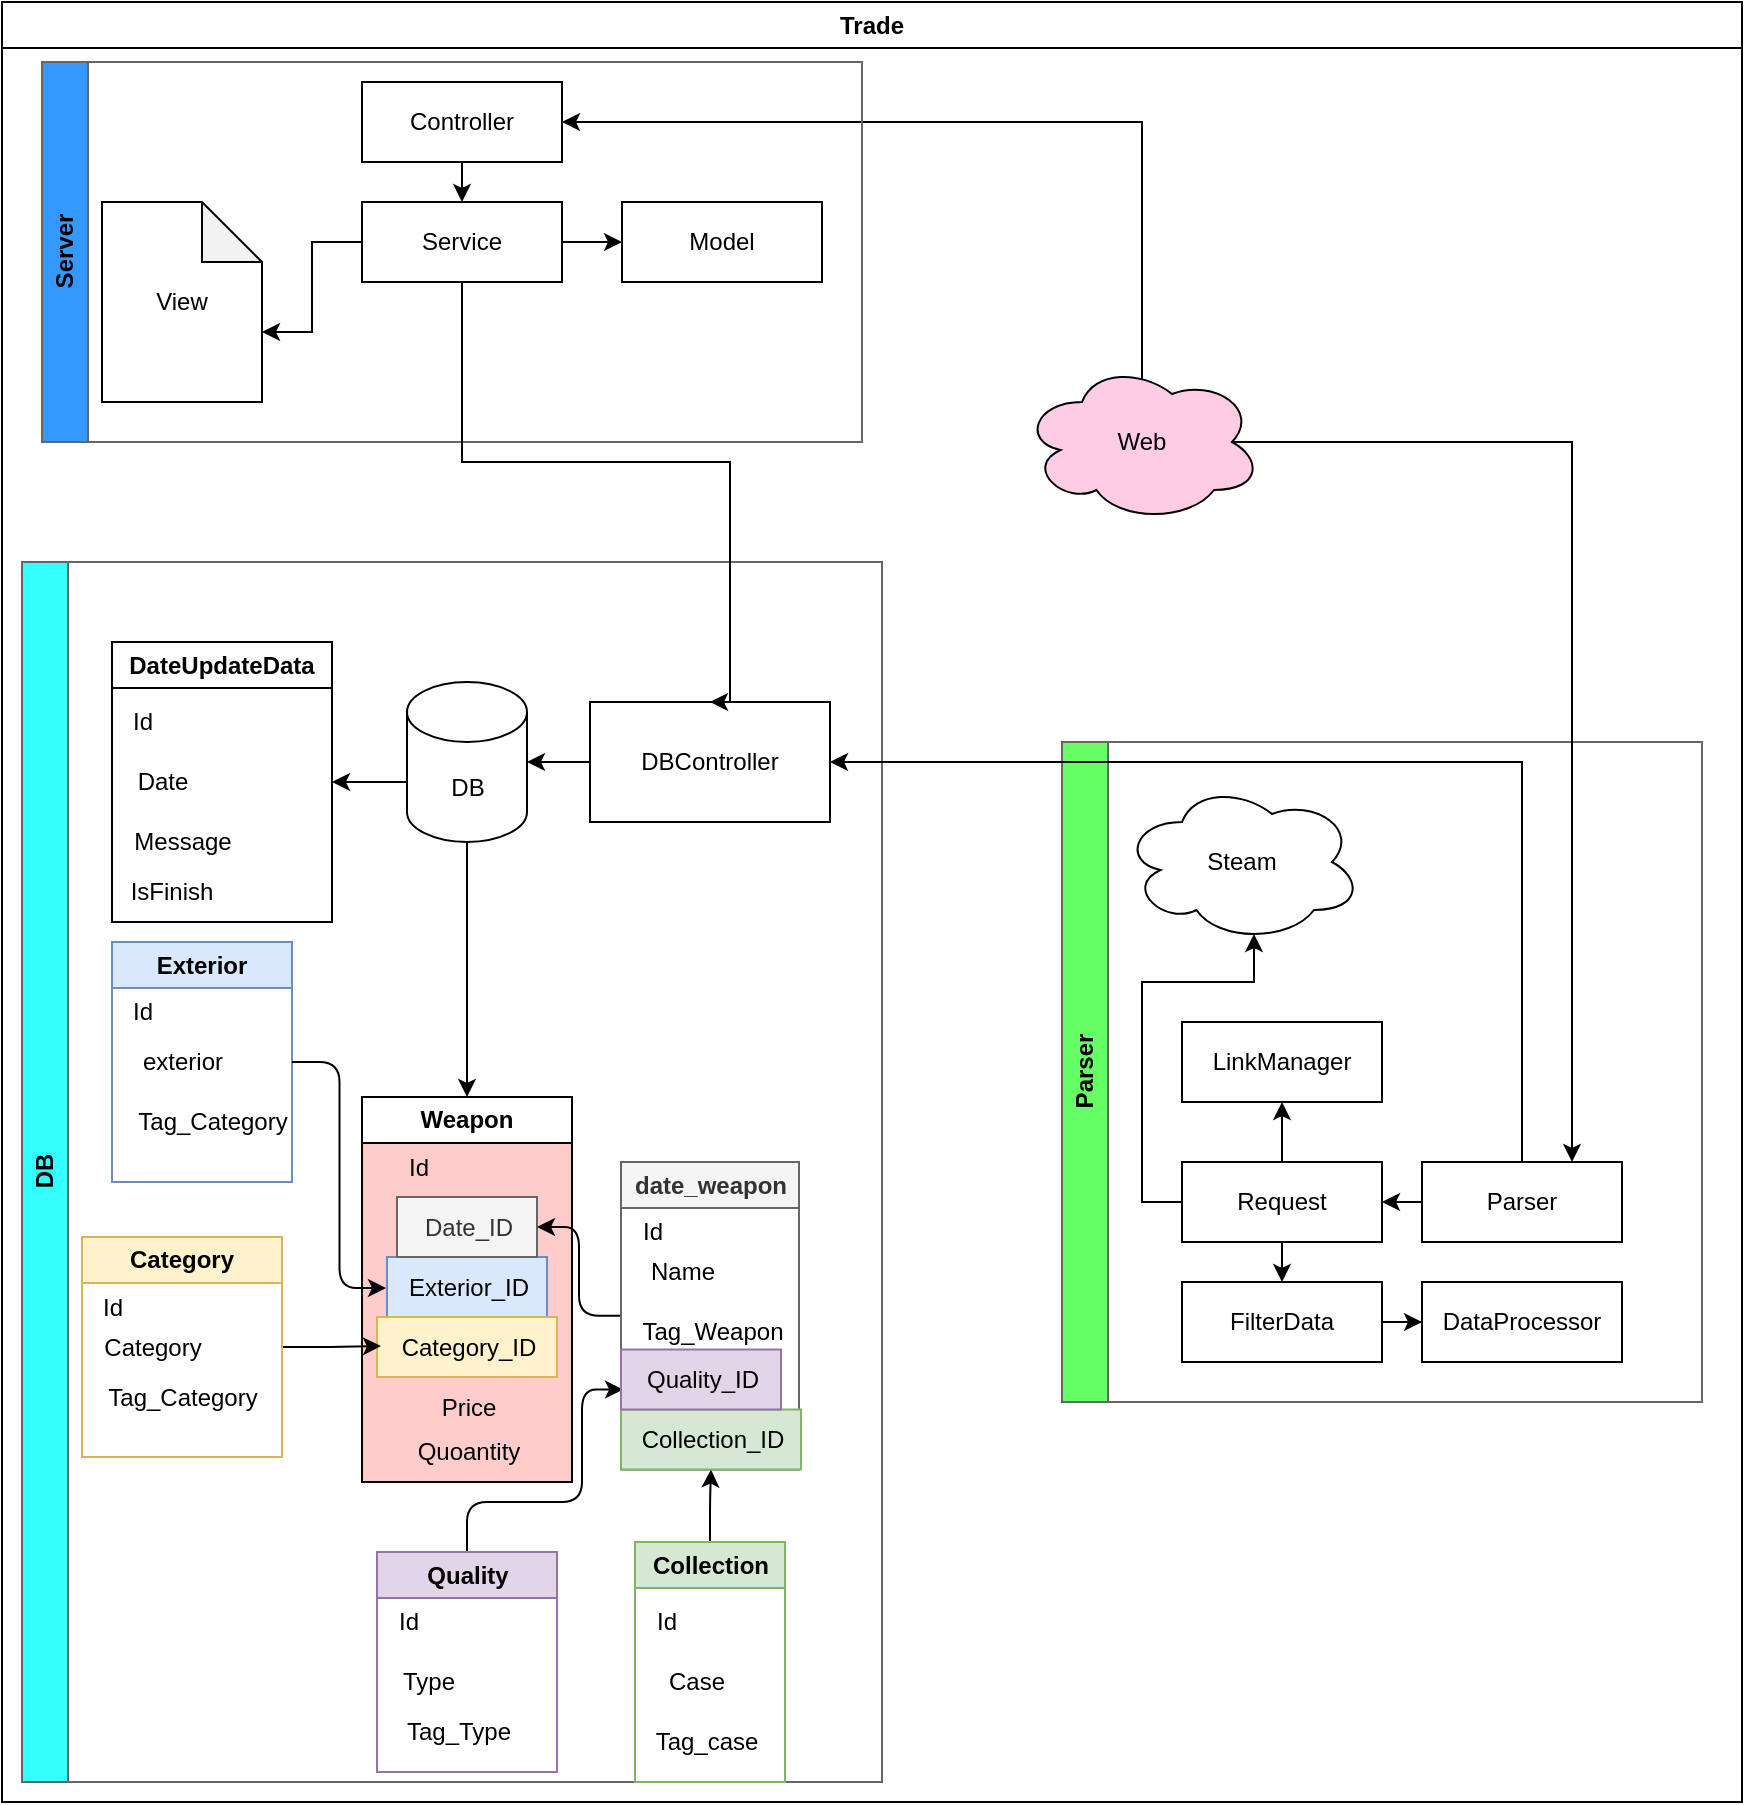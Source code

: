 <mxfile version="20.5.3" type="embed"><diagram name="Страница 1" id="D8VjGTFtySFa3QZUzDG5"><mxGraphModel dx="606" dy="648" grid="1" gridSize="10" guides="1" tooltips="1" connect="1" arrows="1" fold="1" page="1" pageScale="1" pageWidth="827" pageHeight="1169" math="0" shadow="0"><root><mxCell id="0"/><mxCell id="1" parent="0"/><mxCell id="z8009dkVHjQI7auOmtp0-8" value="Trade&lt;br&gt;" style="swimlane;whiteSpace=wrap;html=1;swimlaneFillColor=none;fillColor=none;shadow=0;rounded=0;glass=0;" parent="1" vertex="1"><mxGeometry x="40" y="80" width="870" height="900" as="geometry"><mxRectangle x="120" y="190" width="140" height="30" as="alternateBounds"/></mxGeometry></mxCell><mxCell id="z8009dkVHjQI7auOmtp0-76" value="DB&lt;br&gt;" style="swimlane;horizontal=0;whiteSpace=wrap;html=1;strokeColor=#666666;fillColor=#33FFFF;" parent="z8009dkVHjQI7auOmtp0-8" vertex="1"><mxGeometry x="10" y="280" width="430" height="610" as="geometry"><mxRectangle x="30" y="600" width="40" height="50" as="alternateBounds"/></mxGeometry></mxCell><mxCell id="z8009dkVHjQI7auOmtp0-1" value="DB&lt;br&gt;" style="shape=cylinder3;whiteSpace=wrap;html=1;boundedLbl=1;backgroundOutline=1;size=15;" parent="z8009dkVHjQI7auOmtp0-76" vertex="1"><mxGeometry x="192.5" y="60" width="60" height="80" as="geometry"/></mxCell><mxCell id="z8009dkVHjQI7auOmtp0-4" value="DateUpdateData&lt;br&gt;" style="swimlane;whiteSpace=wrap;html=1;swimlaneFillColor=default;" parent="z8009dkVHjQI7auOmtp0-76" vertex="1"><mxGeometry x="45" y="40" width="110" height="140" as="geometry"><mxRectangle x="20" y="390" width="130" height="30" as="alternateBounds"/></mxGeometry></mxCell><mxCell id="z8009dkVHjQI7auOmtp0-7" value="Date&lt;br&gt;" style="text;html=1;align=center;verticalAlign=middle;resizable=0;points=[];autosize=1;strokeColor=none;fillColor=none;" parent="z8009dkVHjQI7auOmtp0-4" vertex="1"><mxGeometry y="55" width="50" height="30" as="geometry"/></mxCell><mxCell id="z8009dkVHjQI7auOmtp0-6" value="Id&lt;br&gt;" style="text;html=1;align=center;verticalAlign=middle;resizable=0;points=[];autosize=1;strokeColor=none;fillColor=none;" parent="z8009dkVHjQI7auOmtp0-4" vertex="1"><mxGeometry y="25" width="30" height="30" as="geometry"/></mxCell><mxCell id="z8009dkVHjQI7auOmtp0-9" value="Message&lt;br&gt;" style="text;html=1;align=center;verticalAlign=middle;resizable=0;points=[];autosize=1;strokeColor=none;fillColor=none;" parent="z8009dkVHjQI7auOmtp0-4" vertex="1"><mxGeometry y="85" width="70" height="30" as="geometry"/></mxCell><mxCell id="2" value="IsFinish&lt;br&gt;" style="text;html=1;strokeColor=none;fillColor=none;align=center;verticalAlign=middle;whiteSpace=wrap;rounded=0;" parent="z8009dkVHjQI7auOmtp0-4" vertex="1"><mxGeometry y="110" width="60" height="30" as="geometry"/></mxCell><mxCell id="z8009dkVHjQI7auOmtp0-58" style="edgeStyle=orthogonalEdgeStyle;rounded=0;orthogonalLoop=1;jettySize=auto;html=1;exitX=0;exitY=0.5;exitDx=0;exitDy=0;exitPerimeter=0;entryX=1;entryY=0.5;entryDx=0;entryDy=0;" parent="z8009dkVHjQI7auOmtp0-76" source="z8009dkVHjQI7auOmtp0-1" target="z8009dkVHjQI7auOmtp0-4" edge="1"><mxGeometry relative="1" as="geometry"><Array as="points"><mxPoint x="193" y="110"/></Array></mxGeometry></mxCell><mxCell id="z8009dkVHjQI7auOmtp0-16" value="Exterior&lt;br&gt;" style="swimlane;whiteSpace=wrap;html=1;fillColor=#dae8fc;strokeColor=#6c8ebf;swimlaneFillColor=default;" parent="z8009dkVHjQI7auOmtp0-76" vertex="1"><mxGeometry x="45" y="190" width="90" height="120" as="geometry"/></mxCell><mxCell id="z8009dkVHjQI7auOmtp0-17" value="Id&lt;br&gt;" style="text;html=1;align=center;verticalAlign=middle;resizable=0;points=[];autosize=1;strokeColor=none;fillColor=none;" parent="z8009dkVHjQI7auOmtp0-16" vertex="1"><mxGeometry y="20" width="30" height="30" as="geometry"/></mxCell><mxCell id="z8009dkVHjQI7auOmtp0-18" value="exterior" style="text;html=1;align=center;verticalAlign=middle;resizable=0;points=[];autosize=1;strokeColor=none;fillColor=none;" parent="z8009dkVHjQI7auOmtp0-16" vertex="1"><mxGeometry x="5" y="45" width="60" height="30" as="geometry"/></mxCell><mxCell id="z8009dkVHjQI7auOmtp0-19" value="Tag_Category&lt;br&gt;" style="text;html=1;align=center;verticalAlign=middle;resizable=0;points=[];autosize=1;strokeColor=none;fillColor=none;" parent="z8009dkVHjQI7auOmtp0-16" vertex="1"><mxGeometry y="75" width="100" height="30" as="geometry"/></mxCell><mxCell id="z8009dkVHjQI7auOmtp0-22" value="Weapon" style="swimlane;whiteSpace=wrap;html=1;swimlaneFillColor=#FFCCCC;" parent="z8009dkVHjQI7auOmtp0-76" vertex="1"><mxGeometry x="170" y="267.5" width="105" height="192.5" as="geometry"/></mxCell><mxCell id="z8009dkVHjQI7auOmtp0-23" value="Id&lt;br&gt;" style="text;html=1;align=center;verticalAlign=middle;resizable=0;points=[];autosize=1;strokeColor=none;fillColor=none;" parent="z8009dkVHjQI7auOmtp0-22" vertex="1"><mxGeometry x="12.5" y="20" width="30" height="30" as="geometry"/></mxCell><mxCell id="z8009dkVHjQI7auOmtp0-28" value="Exterior_ID" style="text;html=1;align=center;verticalAlign=middle;resizable=0;points=[];autosize=1;strokeColor=#6c8ebf;fillColor=#dae8fc;" parent="z8009dkVHjQI7auOmtp0-22" vertex="1"><mxGeometry x="12.5" y="80" width="80" height="30" as="geometry"/></mxCell><mxCell id="z8009dkVHjQI7auOmtp0-55" value="Category_ID" style="text;html=1;align=center;verticalAlign=middle;resizable=0;points=[];autosize=1;strokeColor=#d6b656;fillColor=#fff2cc;" parent="z8009dkVHjQI7auOmtp0-22" vertex="1"><mxGeometry x="7.5" y="110" width="90" height="30" as="geometry"/></mxCell><mxCell id="z8009dkVHjQI7auOmtp0-77" value="Date_ID" style="text;html=1;align=center;verticalAlign=middle;resizable=0;points=[];autosize=1;strokeColor=#666666;fillColor=#f5f5f5;fontColor=#333333;" parent="z8009dkVHjQI7auOmtp0-22" vertex="1"><mxGeometry x="17.5" y="50" width="70" height="30" as="geometry"/></mxCell><mxCell id="5" value="Price&lt;br&gt;" style="text;html=1;align=center;verticalAlign=middle;resizable=0;points=[];autosize=1;strokeColor=none;fillColor=none;" parent="z8009dkVHjQI7auOmtp0-22" vertex="1"><mxGeometry x="27.5" y="140" width="50" height="30" as="geometry"/></mxCell><mxCell id="6" value="Quoantity" style="text;html=1;align=center;verticalAlign=middle;resizable=0;points=[];autosize=1;strokeColor=none;fillColor=none;" parent="z8009dkVHjQI7auOmtp0-22" vertex="1"><mxGeometry x="17.5" y="162.5" width="70" height="30" as="geometry"/></mxCell><mxCell id="z8009dkVHjQI7auOmtp0-75" style="edgeStyle=orthogonalEdgeStyle;rounded=0;orthogonalLoop=1;jettySize=auto;html=1;exitX=0.5;exitY=1;exitDx=0;exitDy=0;exitPerimeter=0;entryX=0.5;entryY=0;entryDx=0;entryDy=0;" parent="z8009dkVHjQI7auOmtp0-76" source="z8009dkVHjQI7auOmtp0-1" target="z8009dkVHjQI7auOmtp0-22" edge="1"><mxGeometry relative="1" as="geometry"/></mxCell><mxCell id="12" style="edgeStyle=orthogonalEdgeStyle;rounded=1;orthogonalLoop=1;jettySize=auto;html=1;exitX=0.5;exitY=0;exitDx=0;exitDy=0;" edge="1" parent="z8009dkVHjQI7auOmtp0-76" source="z8009dkVHjQI7auOmtp0-10" target="z8009dkVHjQI7auOmtp0-27"><mxGeometry relative="1" as="geometry"/></mxCell><mxCell id="z8009dkVHjQI7auOmtp0-10" value="Collection&lt;br&gt;" style="swimlane;whiteSpace=wrap;html=1;fillColor=#d5e8d4;strokeColor=#82b366;swimlaneFillColor=default;" parent="z8009dkVHjQI7auOmtp0-76" vertex="1"><mxGeometry x="306.5" y="490" width="75" height="120" as="geometry"/></mxCell><mxCell id="z8009dkVHjQI7auOmtp0-14" value="Case&lt;br&gt;" style="text;html=1;align=center;verticalAlign=middle;resizable=0;points=[];autosize=1;strokeColor=none;fillColor=none;" parent="z8009dkVHjQI7auOmtp0-10" vertex="1"><mxGeometry x="5" y="55" width="50" height="30" as="geometry"/></mxCell><mxCell id="z8009dkVHjQI7auOmtp0-13" value="Id&lt;br&gt;" style="text;html=1;align=center;verticalAlign=middle;resizable=0;points=[];autosize=1;strokeColor=none;fillColor=none;" parent="z8009dkVHjQI7auOmtp0-10" vertex="1"><mxGeometry y="25" width="30" height="30" as="geometry"/></mxCell><mxCell id="z8009dkVHjQI7auOmtp0-15" value="Tag_case" style="text;html=1;align=center;verticalAlign=middle;resizable=0;points=[];autosize=1;strokeColor=none;fillColor=none;" parent="z8009dkVHjQI7auOmtp0-10" vertex="1"><mxGeometry y="85" width="70" height="30" as="geometry"/></mxCell><mxCell id="20" style="edgeStyle=orthogonalEdgeStyle;rounded=0;orthogonalLoop=1;jettySize=auto;html=1;exitX=1;exitY=0.5;exitDx=0;exitDy=0;entryX=0.022;entryY=0.483;entryDx=0;entryDy=0;entryPerimeter=0;" edge="1" parent="z8009dkVHjQI7auOmtp0-76" source="z8009dkVHjQI7auOmtp0-50" target="z8009dkVHjQI7auOmtp0-55"><mxGeometry relative="1" as="geometry"/></mxCell><mxCell id="z8009dkVHjQI7auOmtp0-50" value="Category" style="swimlane;whiteSpace=wrap;html=1;fillColor=#fff2cc;strokeColor=#d6b656;swimlaneFillColor=default;" parent="z8009dkVHjQI7auOmtp0-76" vertex="1"><mxGeometry x="30" y="337.5" width="100" height="110" as="geometry"/></mxCell><mxCell id="z8009dkVHjQI7auOmtp0-51" value="Id" style="text;html=1;align=center;verticalAlign=middle;resizable=0;points=[];autosize=1;strokeColor=none;fillColor=none;" parent="z8009dkVHjQI7auOmtp0-50" vertex="1"><mxGeometry y="20" width="30" height="30" as="geometry"/></mxCell><mxCell id="z8009dkVHjQI7auOmtp0-52" value="Category" style="text;html=1;align=center;verticalAlign=middle;resizable=0;points=[];autosize=1;strokeColor=none;fillColor=none;" parent="z8009dkVHjQI7auOmtp0-50" vertex="1"><mxGeometry y="40" width="70" height="30" as="geometry"/></mxCell><mxCell id="z8009dkVHjQI7auOmtp0-53" value="Tag_Category" style="text;html=1;align=center;verticalAlign=middle;resizable=0;points=[];autosize=1;strokeColor=none;fillColor=none;" parent="z8009dkVHjQI7auOmtp0-50" vertex="1"><mxGeometry y="65" width="100" height="30" as="geometry"/></mxCell><mxCell id="19" style="edgeStyle=orthogonalEdgeStyle;rounded=1;orthogonalLoop=1;jettySize=auto;html=1;exitX=0.5;exitY=0;exitDx=0;exitDy=0;entryX=0.013;entryY=0.667;entryDx=0;entryDy=0;entryPerimeter=0;" edge="1" parent="z8009dkVHjQI7auOmtp0-76" source="z8009dkVHjQI7auOmtp0-29" target="z8009dkVHjQI7auOmtp0-45"><mxGeometry relative="1" as="geometry"><Array as="points"><mxPoint x="223" y="470"/><mxPoint x="280" y="470"/><mxPoint x="280" y="414"/></Array></mxGeometry></mxCell><mxCell id="z8009dkVHjQI7auOmtp0-29" value="Quality&lt;br&gt;" style="swimlane;whiteSpace=wrap;html=1;fillColor=#e1d5e7;strokeColor=#9673a6;swimlaneFillColor=default;" parent="z8009dkVHjQI7auOmtp0-76" vertex="1"><mxGeometry x="177.5" y="495" width="90" height="110" as="geometry"/></mxCell><mxCell id="z8009dkVHjQI7auOmtp0-47" value="Id&lt;br&gt;" style="text;html=1;align=center;verticalAlign=middle;resizable=0;points=[];autosize=1;strokeColor=none;fillColor=none;" parent="z8009dkVHjQI7auOmtp0-29" vertex="1"><mxGeometry y="20" width="30" height="30" as="geometry"/></mxCell><mxCell id="z8009dkVHjQI7auOmtp0-48" value="Type" style="text;html=1;align=center;verticalAlign=middle;resizable=0;points=[];autosize=1;strokeColor=none;fillColor=none;" parent="z8009dkVHjQI7auOmtp0-29" vertex="1"><mxGeometry y="50" width="50" height="30" as="geometry"/></mxCell><mxCell id="z8009dkVHjQI7auOmtp0-49" value="Tag_Type&lt;br&gt;" style="text;html=1;align=center;verticalAlign=middle;resizable=0;points=[];autosize=1;strokeColor=none;fillColor=none;" parent="z8009dkVHjQI7auOmtp0-29" vertex="1"><mxGeometry y="75" width="80" height="30" as="geometry"/></mxCell><mxCell id="z8009dkVHjQI7auOmtp0-120" style="edgeStyle=orthogonalEdgeStyle;rounded=0;orthogonalLoop=1;jettySize=auto;html=1;exitX=0;exitY=0.5;exitDx=0;exitDy=0;entryX=1;entryY=0.5;entryDx=0;entryDy=0;entryPerimeter=0;" parent="z8009dkVHjQI7auOmtp0-76" source="z8009dkVHjQI7auOmtp0-105" target="z8009dkVHjQI7auOmtp0-1" edge="1"><mxGeometry relative="1" as="geometry"/></mxCell><mxCell id="z8009dkVHjQI7auOmtp0-105" value="DBController" style="whiteSpace=wrap;html=1;" parent="z8009dkVHjQI7auOmtp0-76" vertex="1"><mxGeometry x="284" y="70" width="120" height="60" as="geometry"/></mxCell><mxCell id="22" style="edgeStyle=orthogonalEdgeStyle;rounded=1;orthogonalLoop=1;jettySize=auto;html=1;" edge="1" parent="z8009dkVHjQI7auOmtp0-76" source="3" target="z8009dkVHjQI7auOmtp0-77"><mxGeometry relative="1" as="geometry"/></mxCell><mxCell id="3" value="date_weapon" style="swimlane;whiteSpace=wrap;html=1;fillColor=#f5f5f5;strokeColor=#666666;swimlaneFillColor=default;fontColor=#333333;" parent="z8009dkVHjQI7auOmtp0-76" vertex="1"><mxGeometry x="299.5" y="300" width="89" height="153.75" as="geometry"/></mxCell><mxCell id="4" value="Id&lt;br&gt;" style="text;html=1;align=center;verticalAlign=middle;resizable=0;points=[];autosize=1;strokeColor=none;fillColor=none;" parent="3" vertex="1"><mxGeometry y="20" width="30" height="30" as="geometry"/></mxCell><mxCell id="z8009dkVHjQI7auOmtp0-24" value="Name" style="text;html=1;align=center;verticalAlign=middle;resizable=0;points=[];autosize=1;strokeColor=none;fillColor=none;" parent="3" vertex="1"><mxGeometry y="40" width="60" height="30" as="geometry"/></mxCell><mxCell id="z8009dkVHjQI7auOmtp0-25" value="Tag_Weapon&lt;br&gt;" style="text;html=1;align=center;verticalAlign=middle;resizable=0;points=[];autosize=1;strokeColor=none;fillColor=none;" parent="3" vertex="1"><mxGeometry y="70" width="90" height="30" as="geometry"/></mxCell><mxCell id="z8009dkVHjQI7auOmtp0-27" value="Collection_ID&lt;br&gt;" style="text;html=1;align=center;verticalAlign=middle;resizable=0;points=[];autosize=1;strokeColor=#82b366;fillColor=#d5e8d4;" parent="3" vertex="1"><mxGeometry y="123.75" width="90" height="30" as="geometry"/></mxCell><mxCell id="z8009dkVHjQI7auOmtp0-45" value="Quality_ID" style="text;html=1;align=center;verticalAlign=middle;resizable=0;points=[];autosize=1;strokeColor=#9673a6;fillColor=#e1d5e7;" parent="3" vertex="1"><mxGeometry y="93.75" width="80" height="30" as="geometry"/></mxCell><mxCell id="23" style="edgeStyle=orthogonalEdgeStyle;rounded=1;orthogonalLoop=1;jettySize=auto;html=1;exitX=1;exitY=0.5;exitDx=0;exitDy=0;entryX=-0.006;entryY=0.517;entryDx=0;entryDy=0;entryPerimeter=0;" edge="1" parent="z8009dkVHjQI7auOmtp0-76" source="z8009dkVHjQI7auOmtp0-16" target="z8009dkVHjQI7auOmtp0-28"><mxGeometry relative="1" as="geometry"/></mxCell><mxCell id="z8009dkVHjQI7auOmtp0-86" value="Parser&lt;br&gt;" style="swimlane;horizontal=0;whiteSpace=wrap;html=1;strokeColor=#666666;fillColor=#66FF66;" parent="z8009dkVHjQI7auOmtp0-8" vertex="1"><mxGeometry x="530" y="370" width="320" height="330" as="geometry"><mxRectangle x="470" y="720" width="40" height="70" as="alternateBounds"/></mxGeometry></mxCell><mxCell id="z8009dkVHjQI7auOmtp0-90" value="LinkManager" style="rounded=0;whiteSpace=wrap;html=1;" parent="z8009dkVHjQI7auOmtp0-86" vertex="1"><mxGeometry x="60" y="140" width="100" height="40" as="geometry"/></mxCell><mxCell id="z8009dkVHjQI7auOmtp0-94" style="edgeStyle=orthogonalEdgeStyle;rounded=0;orthogonalLoop=1;jettySize=auto;html=1;exitX=0.5;exitY=1;exitDx=0;exitDy=0;entryX=0.5;entryY=0;entryDx=0;entryDy=0;" parent="z8009dkVHjQI7auOmtp0-86" source="z8009dkVHjQI7auOmtp0-92" target="z8009dkVHjQI7auOmtp0-93" edge="1"><mxGeometry relative="1" as="geometry"/></mxCell><mxCell id="z8009dkVHjQI7auOmtp0-142" style="edgeStyle=orthogonalEdgeStyle;rounded=0;orthogonalLoop=1;jettySize=auto;html=1;exitX=0.5;exitY=0;exitDx=0;exitDy=0;entryX=0.5;entryY=1;entryDx=0;entryDy=0;" parent="z8009dkVHjQI7auOmtp0-86" source="z8009dkVHjQI7auOmtp0-92" target="z8009dkVHjQI7auOmtp0-90" edge="1"><mxGeometry relative="1" as="geometry"/></mxCell><mxCell id="z8009dkVHjQI7auOmtp0-92" value="Request" style="rounded=0;whiteSpace=wrap;html=1;" parent="z8009dkVHjQI7auOmtp0-86" vertex="1"><mxGeometry x="60" y="210" width="100" height="40" as="geometry"/></mxCell><mxCell id="z8009dkVHjQI7auOmtp0-103" value="" style="edgeStyle=orthogonalEdgeStyle;rounded=0;orthogonalLoop=1;jettySize=auto;html=1;" parent="z8009dkVHjQI7auOmtp0-86" source="z8009dkVHjQI7auOmtp0-93" target="z8009dkVHjQI7auOmtp0-102" edge="1"><mxGeometry relative="1" as="geometry"/></mxCell><mxCell id="z8009dkVHjQI7auOmtp0-93" value="FilterData" style="rounded=0;whiteSpace=wrap;html=1;" parent="z8009dkVHjQI7auOmtp0-86" vertex="1"><mxGeometry x="60" y="270" width="100" height="40" as="geometry"/></mxCell><mxCell id="z8009dkVHjQI7auOmtp0-85" value="Steam&lt;br&gt;" style="ellipse;shape=cloud;whiteSpace=wrap;html=1;" parent="z8009dkVHjQI7auOmtp0-86" vertex="1"><mxGeometry x="30" y="20" width="120" height="80" as="geometry"/></mxCell><mxCell id="z8009dkVHjQI7auOmtp0-101" style="edgeStyle=orthogonalEdgeStyle;rounded=0;orthogonalLoop=1;jettySize=auto;html=1;exitX=0;exitY=0.5;exitDx=0;exitDy=0;entryX=0.55;entryY=0.95;entryDx=0;entryDy=0;entryPerimeter=0;" parent="z8009dkVHjQI7auOmtp0-86" source="z8009dkVHjQI7auOmtp0-92" target="z8009dkVHjQI7auOmtp0-85" edge="1"><mxGeometry relative="1" as="geometry"><Array as="points"><mxPoint x="40" y="230"/><mxPoint x="40" y="120"/><mxPoint x="96" y="120"/></Array></mxGeometry></mxCell><mxCell id="z8009dkVHjQI7auOmtp0-102" value="DataProcessor" style="rounded=0;whiteSpace=wrap;html=1;" parent="z8009dkVHjQI7auOmtp0-86" vertex="1"><mxGeometry x="180" y="270" width="100" height="40" as="geometry"/></mxCell><mxCell id="z8009dkVHjQI7auOmtp0-118" style="edgeStyle=orthogonalEdgeStyle;rounded=0;orthogonalLoop=1;jettySize=auto;html=1;exitX=0;exitY=0.5;exitDx=0;exitDy=0;entryX=1;entryY=0.5;entryDx=0;entryDy=0;" parent="z8009dkVHjQI7auOmtp0-86" source="z8009dkVHjQI7auOmtp0-117" target="z8009dkVHjQI7auOmtp0-92" edge="1"><mxGeometry relative="1" as="geometry"/></mxCell><mxCell id="z8009dkVHjQI7auOmtp0-117" value="Parser" style="rounded=0;whiteSpace=wrap;html=1;" parent="z8009dkVHjQI7auOmtp0-86" vertex="1"><mxGeometry x="180" y="210" width="100" height="40" as="geometry"/></mxCell><mxCell id="z8009dkVHjQI7auOmtp0-119" style="edgeStyle=orthogonalEdgeStyle;rounded=0;orthogonalLoop=1;jettySize=auto;html=1;exitX=0.5;exitY=0;exitDx=0;exitDy=0;entryX=1;entryY=0.5;entryDx=0;entryDy=0;" parent="z8009dkVHjQI7auOmtp0-8" source="z8009dkVHjQI7auOmtp0-117" target="z8009dkVHjQI7auOmtp0-105" edge="1"><mxGeometry relative="1" as="geometry"/></mxCell><mxCell id="z8009dkVHjQI7auOmtp0-122" style="edgeStyle=orthogonalEdgeStyle;rounded=0;orthogonalLoop=1;jettySize=auto;html=1;entryX=0.75;entryY=0;entryDx=0;entryDy=0;exitX=0.875;exitY=0.5;exitDx=0;exitDy=0;exitPerimeter=0;" parent="z8009dkVHjQI7auOmtp0-8" source="z8009dkVHjQI7auOmtp0-143" target="z8009dkVHjQI7auOmtp0-117" edge="1"><mxGeometry relative="1" as="geometry"><mxPoint x="630" y="590" as="sourcePoint"/></mxGeometry></mxCell><mxCell id="z8009dkVHjQI7auOmtp0-152" style="edgeStyle=orthogonalEdgeStyle;rounded=0;orthogonalLoop=1;jettySize=auto;html=1;entryX=1;entryY=0.5;entryDx=0;entryDy=0;exitX=0.625;exitY=0.2;exitDx=0;exitDy=0;exitPerimeter=0;" parent="z8009dkVHjQI7auOmtp0-8" source="z8009dkVHjQI7auOmtp0-143" target="z8009dkVHjQI7auOmtp0-124" edge="1"><mxGeometry relative="1" as="geometry"><Array as="points"><mxPoint x="570" y="196"/><mxPoint x="570" y="60"/></Array></mxGeometry></mxCell><mxCell id="z8009dkVHjQI7auOmtp0-143" value="Web" style="ellipse;shape=cloud;whiteSpace=wrap;html=1;fillColor=#FFCCE6;" parent="z8009dkVHjQI7auOmtp0-8" vertex="1"><mxGeometry x="510" y="180" width="120" height="80" as="geometry"/></mxCell><mxCell id="z8009dkVHjQI7auOmtp0-128" value="Server&lt;br&gt;" style="swimlane;horizontal=0;whiteSpace=wrap;html=1;strokeColor=#666666;fillColor=#3399FF;" parent="z8009dkVHjQI7auOmtp0-8" vertex="1"><mxGeometry x="20" y="30" width="410" height="190" as="geometry"><mxRectangle x="30" y="240" width="40" height="70" as="alternateBounds"/></mxGeometry></mxCell><mxCell id="z8009dkVHjQI7auOmtp0-131" value="Model" style="rounded=0;whiteSpace=wrap;html=1;" parent="z8009dkVHjQI7auOmtp0-128" vertex="1"><mxGeometry x="290" y="70" width="100" height="40" as="geometry"/></mxCell><mxCell id="z8009dkVHjQI7auOmtp0-146" style="edgeStyle=orthogonalEdgeStyle;rounded=0;orthogonalLoop=1;jettySize=auto;html=1;entryX=0;entryY=0.5;entryDx=0;entryDy=0;" parent="z8009dkVHjQI7auOmtp0-128" source="z8009dkVHjQI7auOmtp0-127" target="z8009dkVHjQI7auOmtp0-131" edge="1"><mxGeometry relative="1" as="geometry"/></mxCell><mxCell id="z8009dkVHjQI7auOmtp0-148" style="edgeStyle=orthogonalEdgeStyle;rounded=0;orthogonalLoop=1;jettySize=auto;html=1;exitX=0;exitY=0.5;exitDx=0;exitDy=0;entryX=0;entryY=0;entryDx=80;entryDy=65;entryPerimeter=0;" parent="z8009dkVHjQI7auOmtp0-128" source="z8009dkVHjQI7auOmtp0-127" target="z8009dkVHjQI7auOmtp0-135" edge="1"><mxGeometry relative="1" as="geometry"/></mxCell><mxCell id="z8009dkVHjQI7auOmtp0-127" value="Service&lt;br&gt;" style="rounded=0;whiteSpace=wrap;html=1;" parent="z8009dkVHjQI7auOmtp0-128" vertex="1"><mxGeometry x="160" y="70" width="100" height="40" as="geometry"/></mxCell><mxCell id="z8009dkVHjQI7auOmtp0-124" value="Controller" style="rounded=0;whiteSpace=wrap;html=1;" parent="z8009dkVHjQI7auOmtp0-128" vertex="1"><mxGeometry x="160" y="10" width="100" height="40" as="geometry"/></mxCell><mxCell id="z8009dkVHjQI7auOmtp0-133" style="edgeStyle=orthogonalEdgeStyle;rounded=0;orthogonalLoop=1;jettySize=auto;html=1;exitX=0.5;exitY=1;exitDx=0;exitDy=0;entryX=0.5;entryY=0;entryDx=0;entryDy=0;" parent="z8009dkVHjQI7auOmtp0-128" source="z8009dkVHjQI7auOmtp0-124" target="z8009dkVHjQI7auOmtp0-127" edge="1"><mxGeometry relative="1" as="geometry"/></mxCell><mxCell id="z8009dkVHjQI7auOmtp0-135" value="View" style="shape=note;whiteSpace=wrap;html=1;backgroundOutline=1;darkOpacity=0.05;" parent="z8009dkVHjQI7auOmtp0-128" vertex="1"><mxGeometry x="30" y="70" width="80" height="100" as="geometry"/></mxCell><mxCell id="z8009dkVHjQI7auOmtp0-144" style="edgeStyle=orthogonalEdgeStyle;rounded=0;orthogonalLoop=1;jettySize=auto;html=1;exitX=0.5;exitY=1;exitDx=0;exitDy=0;entryX=0.5;entryY=0;entryDx=0;entryDy=0;" parent="z8009dkVHjQI7auOmtp0-8" source="z8009dkVHjQI7auOmtp0-127" target="z8009dkVHjQI7auOmtp0-105" edge="1"><mxGeometry relative="1" as="geometry"><Array as="points"><mxPoint x="230" y="230"/><mxPoint x="364" y="230"/></Array></mxGeometry></mxCell></root></mxGraphModel></diagram></mxfile>